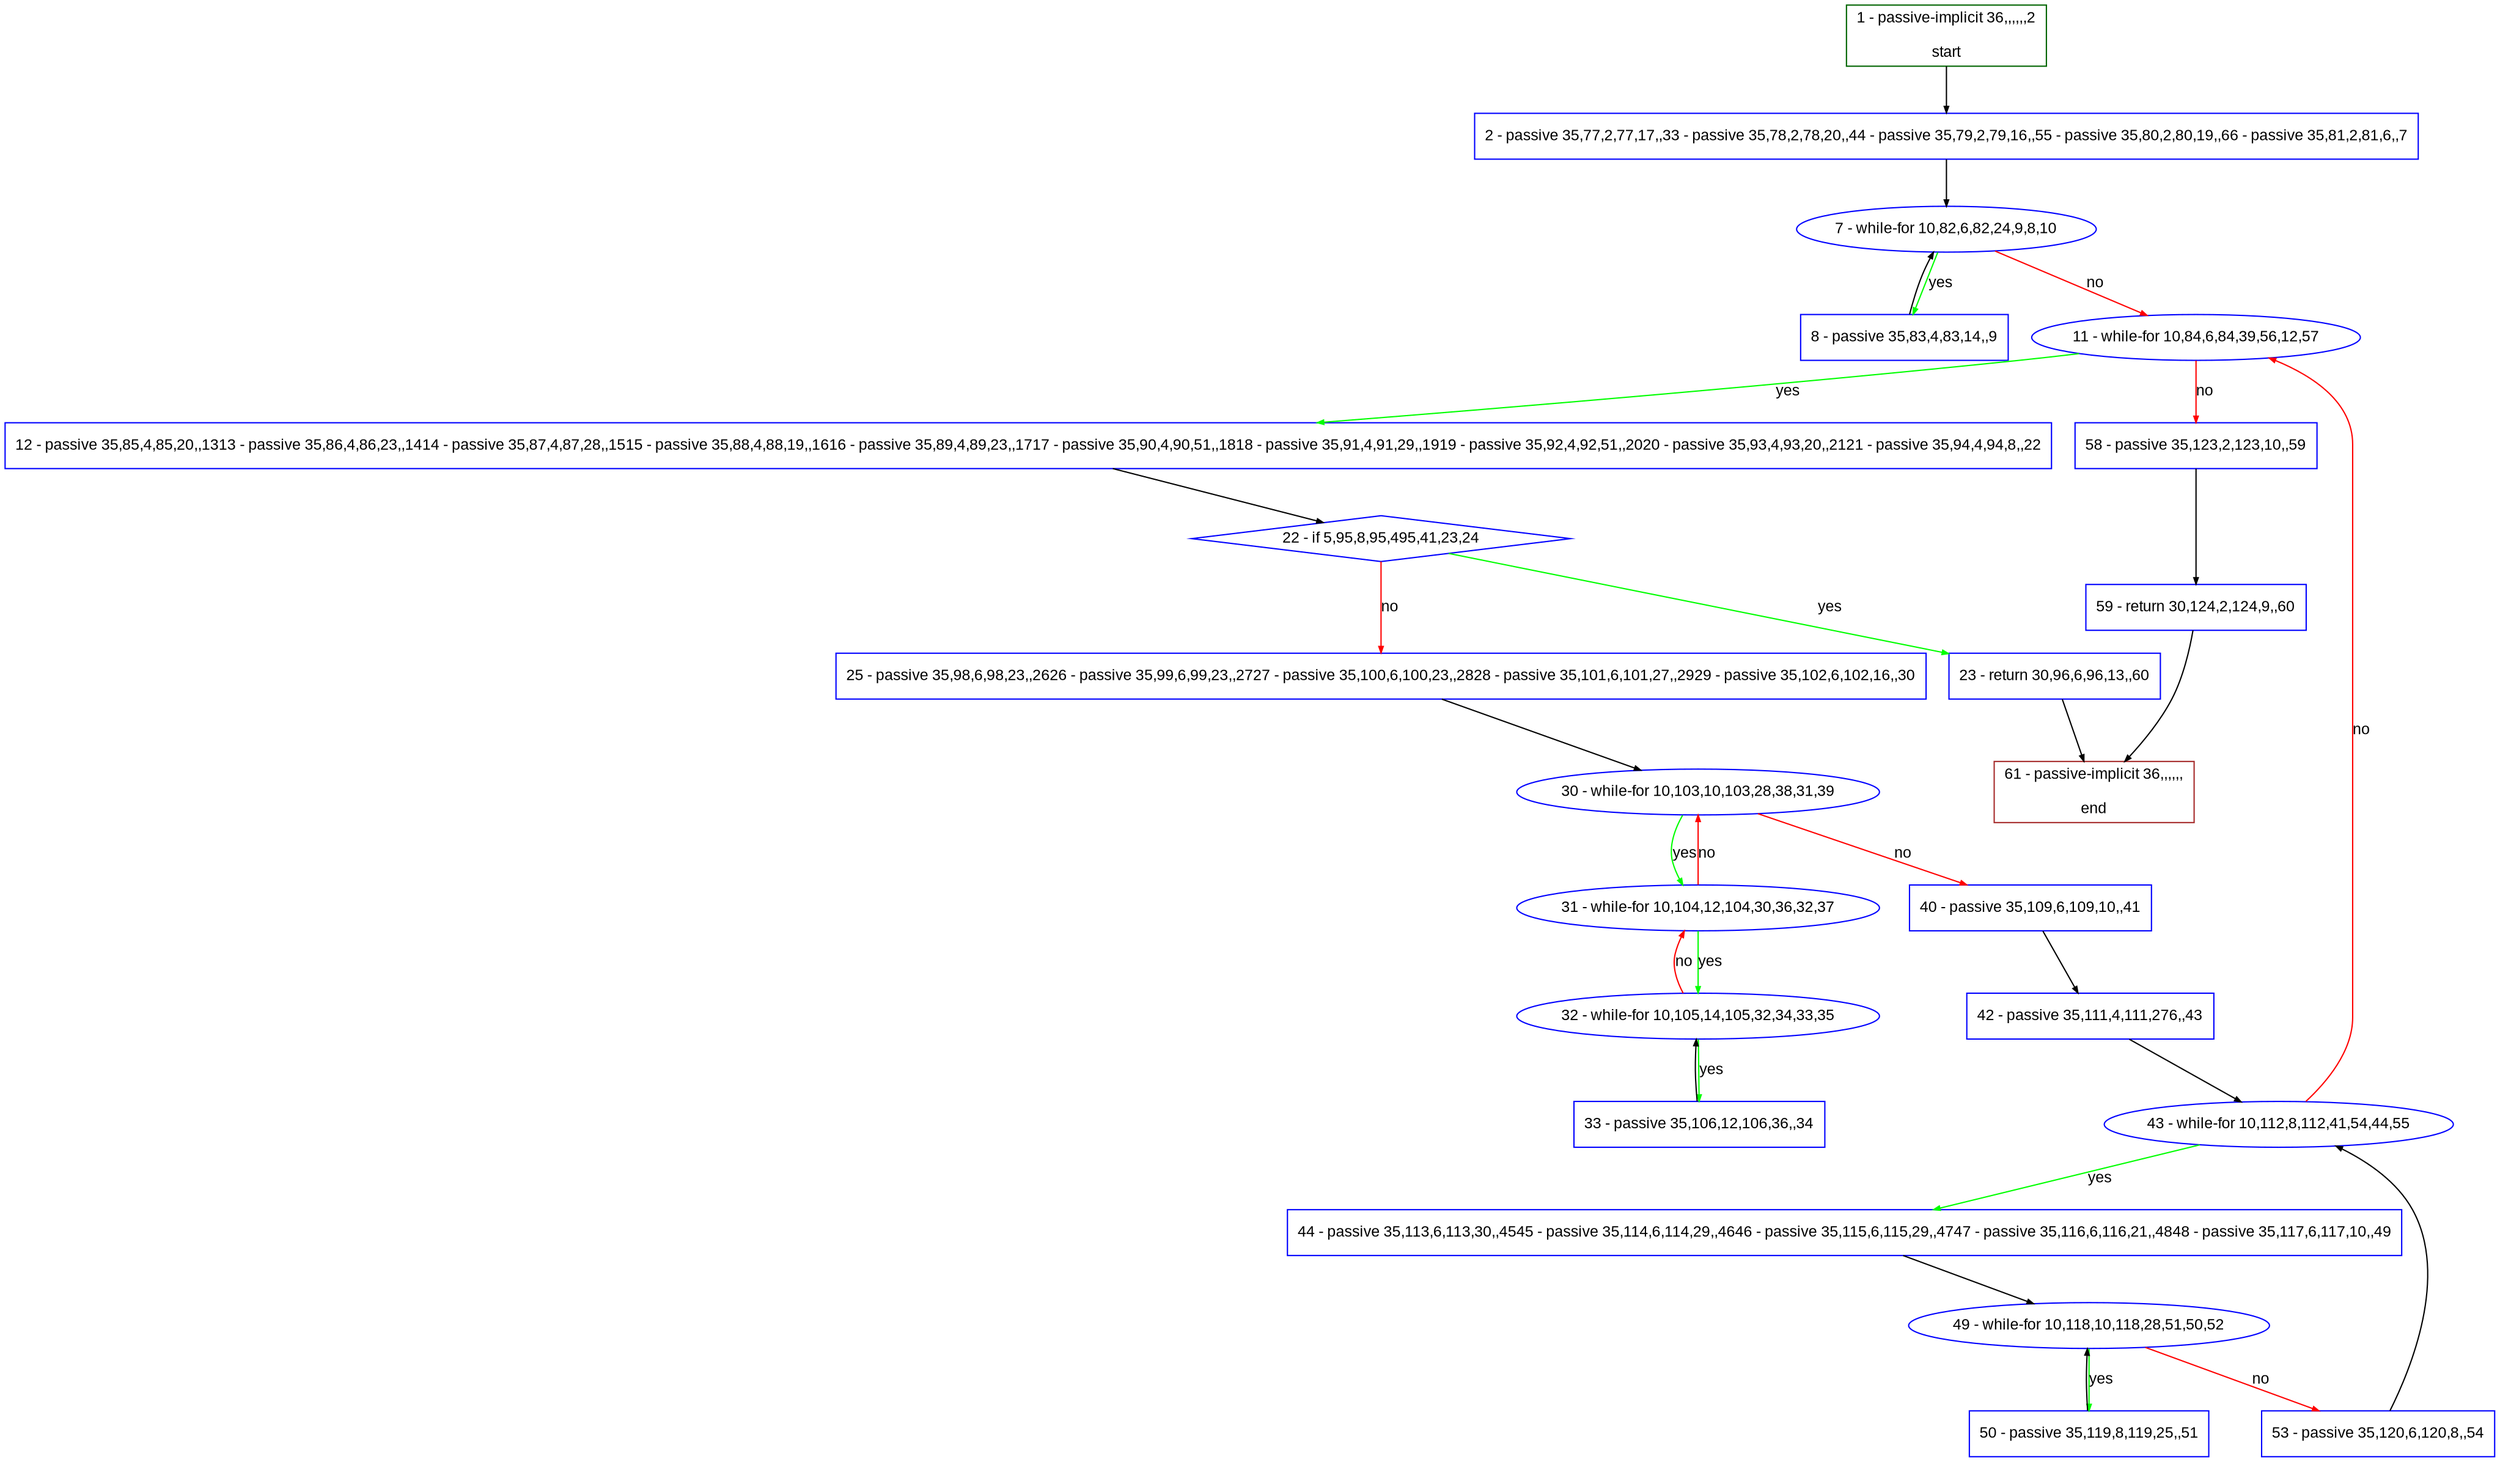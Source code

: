 digraph "" {
  graph [pack="true", label="", fontsize="12", packmode="clust", fontname="Arial", fillcolor="#FFFFCC", bgcolor="white", style="rounded,filled", compound="true"];
  node [node_initialized="no", label="", color="grey", fontsize="12", fillcolor="white", fontname="Arial", style="filled", shape="rectangle", compound="true", fixedsize="false"];
  edge [fontcolor="black", arrowhead="normal", arrowtail="none", arrowsize="0.5", ltail="", label="", color="black", fontsize="12", lhead="", fontname="Arial", dir="forward", compound="true"];
  __N1 [label="2 - passive 35,77,2,77,17,,33 - passive 35,78,2,78,20,,44 - passive 35,79,2,79,16,,55 - passive 35,80,2,80,19,,66 - passive 35,81,2,81,6,,7", color="#0000ff", fillcolor="#ffffff", style="filled", shape="box"];
  __N2 [label="1 - passive-implicit 36,,,,,,2\n\nstart", color="#006400", fillcolor="#ffffff", style="filled", shape="box"];
  __N3 [label="7 - while-for 10,82,6,82,24,9,8,10", color="#0000ff", fillcolor="#ffffff", style="filled", shape="oval"];
  __N4 [label="8 - passive 35,83,4,83,14,,9", color="#0000ff", fillcolor="#ffffff", style="filled", shape="box"];
  __N5 [label="11 - while-for 10,84,6,84,39,56,12,57", color="#0000ff", fillcolor="#ffffff", style="filled", shape="oval"];
  __N6 [label="12 - passive 35,85,4,85,20,,1313 - passive 35,86,4,86,23,,1414 - passive 35,87,4,87,28,,1515 - passive 35,88,4,88,19,,1616 - passive 35,89,4,89,23,,1717 - passive 35,90,4,90,51,,1818 - passive 35,91,4,91,29,,1919 - passive 35,92,4,92,51,,2020 - passive 35,93,4,93,20,,2121 - passive 35,94,4,94,8,,22", color="#0000ff", fillcolor="#ffffff", style="filled", shape="box"];
  __N7 [label="58 - passive 35,123,2,123,10,,59", color="#0000ff", fillcolor="#ffffff", style="filled", shape="box"];
  __N8 [label="22 - if 5,95,8,95,495,41,23,24", color="#0000ff", fillcolor="#ffffff", style="filled", shape="diamond"];
  __N9 [label="23 - return 30,96,6,96,13,,60", color="#0000ff", fillcolor="#ffffff", style="filled", shape="box"];
  __N10 [label="25 - passive 35,98,6,98,23,,2626 - passive 35,99,6,99,23,,2727 - passive 35,100,6,100,23,,2828 - passive 35,101,6,101,27,,2929 - passive 35,102,6,102,16,,30", color="#0000ff", fillcolor="#ffffff", style="filled", shape="box"];
  __N11 [label="61 - passive-implicit 36,,,,,,\n\nend", color="#a52a2a", fillcolor="#ffffff", style="filled", shape="box"];
  __N12 [label="30 - while-for 10,103,10,103,28,38,31,39", color="#0000ff", fillcolor="#ffffff", style="filled", shape="oval"];
  __N13 [label="31 - while-for 10,104,12,104,30,36,32,37", color="#0000ff", fillcolor="#ffffff", style="filled", shape="oval"];
  __N14 [label="40 - passive 35,109,6,109,10,,41", color="#0000ff", fillcolor="#ffffff", style="filled", shape="box"];
  __N15 [label="32 - while-for 10,105,14,105,32,34,33,35", color="#0000ff", fillcolor="#ffffff", style="filled", shape="oval"];
  __N16 [label="33 - passive 35,106,12,106,36,,34", color="#0000ff", fillcolor="#ffffff", style="filled", shape="box"];
  __N17 [label="42 - passive 35,111,4,111,276,,43", color="#0000ff", fillcolor="#ffffff", style="filled", shape="box"];
  __N18 [label="43 - while-for 10,112,8,112,41,54,44,55", color="#0000ff", fillcolor="#ffffff", style="filled", shape="oval"];
  __N19 [label="44 - passive 35,113,6,113,30,,4545 - passive 35,114,6,114,29,,4646 - passive 35,115,6,115,29,,4747 - passive 35,116,6,116,21,,4848 - passive 35,117,6,117,10,,49", color="#0000ff", fillcolor="#ffffff", style="filled", shape="box"];
  __N20 [label="49 - while-for 10,118,10,118,28,51,50,52", color="#0000ff", fillcolor="#ffffff", style="filled", shape="oval"];
  __N21 [label="50 - passive 35,119,8,119,25,,51", color="#0000ff", fillcolor="#ffffff", style="filled", shape="box"];
  __N22 [label="53 - passive 35,120,6,120,8,,54", color="#0000ff", fillcolor="#ffffff", style="filled", shape="box"];
  __N23 [label="59 - return 30,124,2,124,9,,60", color="#0000ff", fillcolor="#ffffff", style="filled", shape="box"];
  __N2 -> __N1 [arrowhead="normal", arrowtail="none", color="#000000", label="", dir="forward"];
  __N1 -> __N3 [arrowhead="normal", arrowtail="none", color="#000000", label="", dir="forward"];
  __N3 -> __N4 [arrowhead="normal", arrowtail="none", color="#00ff00", label="yes", dir="forward"];
  __N4 -> __N3 [arrowhead="normal", arrowtail="none", color="#000000", label="", dir="forward"];
  __N3 -> __N5 [arrowhead="normal", arrowtail="none", color="#ff0000", label="no", dir="forward"];
  __N5 -> __N6 [arrowhead="normal", arrowtail="none", color="#00ff00", label="yes", dir="forward"];
  __N5 -> __N7 [arrowhead="normal", arrowtail="none", color="#ff0000", label="no", dir="forward"];
  __N6 -> __N8 [arrowhead="normal", arrowtail="none", color="#000000", label="", dir="forward"];
  __N8 -> __N9 [arrowhead="normal", arrowtail="none", color="#00ff00", label="yes", dir="forward"];
  __N8 -> __N10 [arrowhead="normal", arrowtail="none", color="#ff0000", label="no", dir="forward"];
  __N9 -> __N11 [arrowhead="normal", arrowtail="none", color="#000000", label="", dir="forward"];
  __N10 -> __N12 [arrowhead="normal", arrowtail="none", color="#000000", label="", dir="forward"];
  __N12 -> __N13 [arrowhead="normal", arrowtail="none", color="#00ff00", label="yes", dir="forward"];
  __N13 -> __N12 [arrowhead="normal", arrowtail="none", color="#ff0000", label="no", dir="forward"];
  __N12 -> __N14 [arrowhead="normal", arrowtail="none", color="#ff0000", label="no", dir="forward"];
  __N13 -> __N15 [arrowhead="normal", arrowtail="none", color="#00ff00", label="yes", dir="forward"];
  __N15 -> __N13 [arrowhead="normal", arrowtail="none", color="#ff0000", label="no", dir="forward"];
  __N15 -> __N16 [arrowhead="normal", arrowtail="none", color="#00ff00", label="yes", dir="forward"];
  __N16 -> __N15 [arrowhead="normal", arrowtail="none", color="#000000", label="", dir="forward"];
  __N14 -> __N17 [arrowhead="normal", arrowtail="none", color="#000000", label="", dir="forward"];
  __N17 -> __N18 [arrowhead="normal", arrowtail="none", color="#000000", label="", dir="forward"];
  __N18 -> __N5 [arrowhead="normal", arrowtail="none", color="#ff0000", label="no", dir="forward"];
  __N18 -> __N19 [arrowhead="normal", arrowtail="none", color="#00ff00", label="yes", dir="forward"];
  __N19 -> __N20 [arrowhead="normal", arrowtail="none", color="#000000", label="", dir="forward"];
  __N20 -> __N21 [arrowhead="normal", arrowtail="none", color="#00ff00", label="yes", dir="forward"];
  __N21 -> __N20 [arrowhead="normal", arrowtail="none", color="#000000", label="", dir="forward"];
  __N20 -> __N22 [arrowhead="normal", arrowtail="none", color="#ff0000", label="no", dir="forward"];
  __N22 -> __N18 [arrowhead="normal", arrowtail="none", color="#000000", label="", dir="forward"];
  __N7 -> __N23 [arrowhead="normal", arrowtail="none", color="#000000", label="", dir="forward"];
  __N23 -> __N11 [arrowhead="normal", arrowtail="none", color="#000000", label="", dir="forward"];
}
